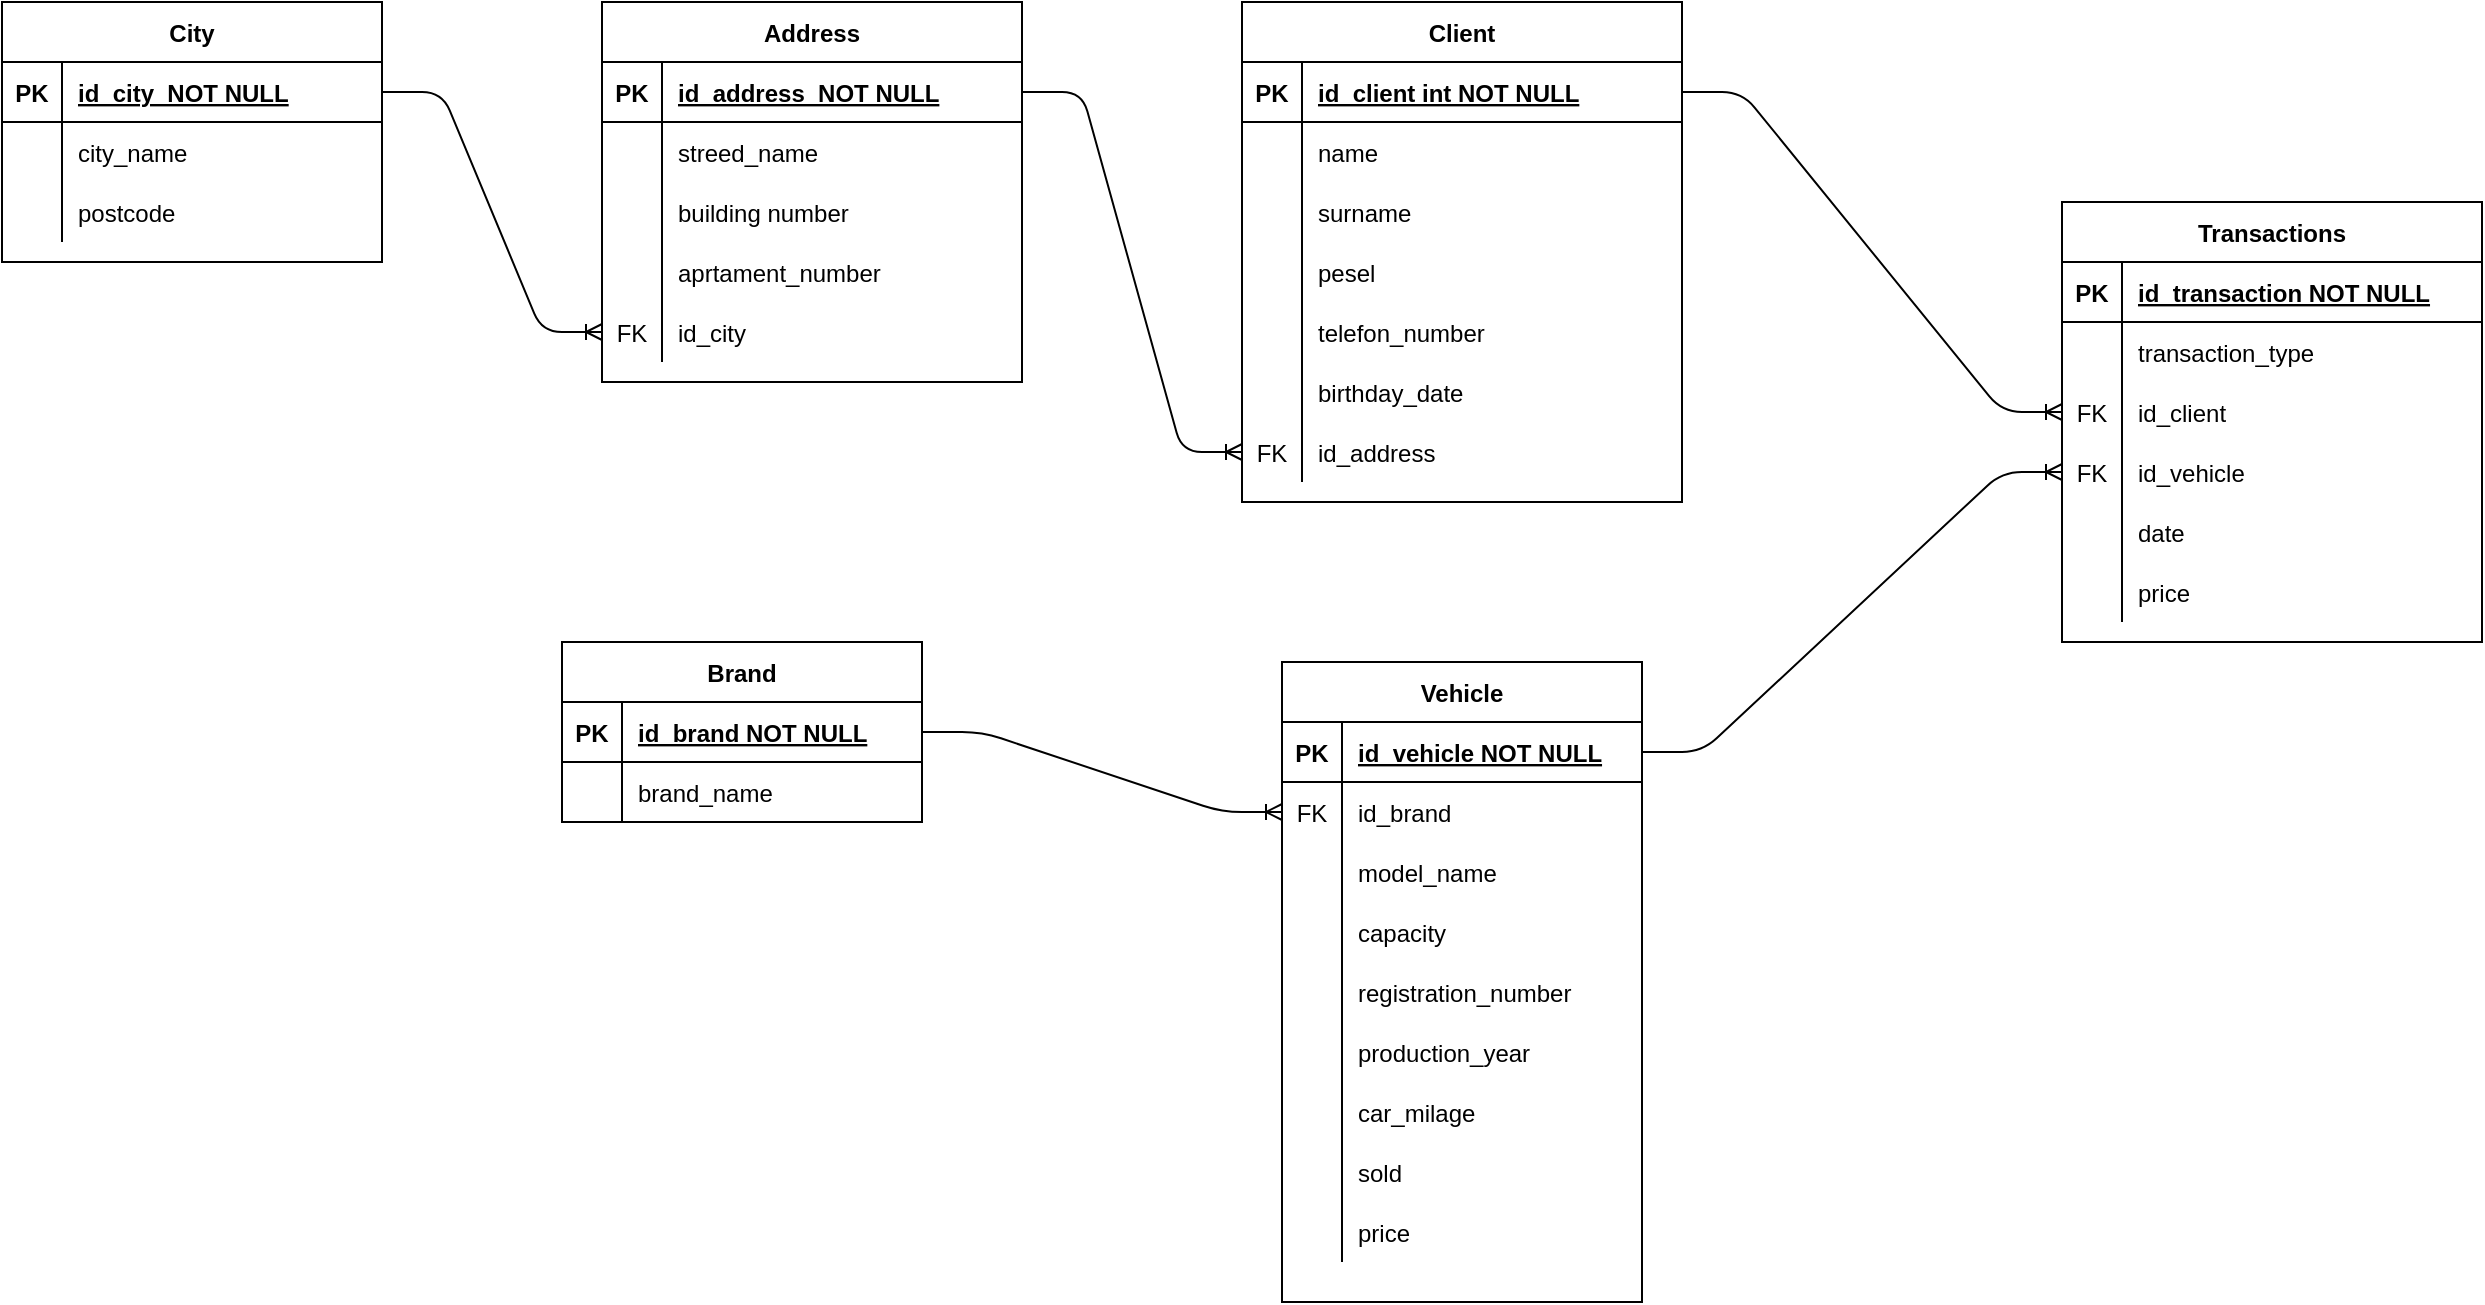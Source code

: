 <mxfile version="14.9.6" type="device"><diagram id="R2lEEEUBdFMjLlhIrx00" name="Page-1"><mxGraphModel dx="1504" dy="714" grid="0" gridSize="10" guides="1" tooltips="1" connect="1" arrows="1" fold="1" page="0" pageScale="1" pageWidth="1100" pageHeight="850" background="none" math="0" shadow="0" extFonts="Permanent Marker^https://fonts.googleapis.com/css?family=Permanent+Marker"><root><mxCell id="0"/><mxCell id="1" parent="0"/><mxCell id="C-vyLk0tnHw3VtMMgP7b-2" value="Address" style="shape=table;startSize=30;container=1;collapsible=1;childLayout=tableLayout;fixedRows=1;rowLines=0;fontStyle=1;align=center;resizeLast=1;" parent="1" vertex="1"><mxGeometry x="360" y="130" width="210" height="190" as="geometry"/></mxCell><mxCell id="C-vyLk0tnHw3VtMMgP7b-3" value="" style="shape=partialRectangle;collapsible=0;dropTarget=0;pointerEvents=0;fillColor=none;points=[[0,0.5],[1,0.5]];portConstraint=eastwest;top=0;left=0;right=0;bottom=1;" parent="C-vyLk0tnHw3VtMMgP7b-2" vertex="1"><mxGeometry y="30" width="210" height="30" as="geometry"/></mxCell><mxCell id="C-vyLk0tnHw3VtMMgP7b-4" value="PK" style="shape=partialRectangle;overflow=hidden;connectable=0;fillColor=none;top=0;left=0;bottom=0;right=0;fontStyle=1;" parent="C-vyLk0tnHw3VtMMgP7b-3" vertex="1"><mxGeometry width="30" height="30" as="geometry"/></mxCell><mxCell id="C-vyLk0tnHw3VtMMgP7b-5" value="id_address  NOT NULL " style="shape=partialRectangle;overflow=hidden;connectable=0;fillColor=none;top=0;left=0;bottom=0;right=0;align=left;spacingLeft=6;fontStyle=5;" parent="C-vyLk0tnHw3VtMMgP7b-3" vertex="1"><mxGeometry x="30" width="180" height="30" as="geometry"/></mxCell><mxCell id="C-vyLk0tnHw3VtMMgP7b-6" value="" style="shape=partialRectangle;collapsible=0;dropTarget=0;pointerEvents=0;fillColor=none;points=[[0,0.5],[1,0.5]];portConstraint=eastwest;top=0;left=0;right=0;bottom=0;" parent="C-vyLk0tnHw3VtMMgP7b-2" vertex="1"><mxGeometry y="60" width="210" height="30" as="geometry"/></mxCell><mxCell id="C-vyLk0tnHw3VtMMgP7b-7" value="" style="shape=partialRectangle;overflow=hidden;connectable=0;fillColor=none;top=0;left=0;bottom=0;right=0;" parent="C-vyLk0tnHw3VtMMgP7b-6" vertex="1"><mxGeometry width="30" height="30" as="geometry"/></mxCell><mxCell id="C-vyLk0tnHw3VtMMgP7b-8" value="streed_name" style="shape=partialRectangle;overflow=hidden;connectable=0;fillColor=none;top=0;left=0;bottom=0;right=0;align=left;spacingLeft=6;" parent="C-vyLk0tnHw3VtMMgP7b-6" vertex="1"><mxGeometry x="30" width="180" height="30" as="geometry"/></mxCell><mxCell id="C-vyLk0tnHw3VtMMgP7b-9" value="" style="shape=partialRectangle;collapsible=0;dropTarget=0;pointerEvents=0;fillColor=none;points=[[0,0.5],[1,0.5]];portConstraint=eastwest;top=0;left=0;right=0;bottom=0;" parent="C-vyLk0tnHw3VtMMgP7b-2" vertex="1"><mxGeometry y="90" width="210" height="30" as="geometry"/></mxCell><mxCell id="C-vyLk0tnHw3VtMMgP7b-10" value="" style="shape=partialRectangle;overflow=hidden;connectable=0;fillColor=none;top=0;left=0;bottom=0;right=0;" parent="C-vyLk0tnHw3VtMMgP7b-9" vertex="1"><mxGeometry width="30" height="30" as="geometry"/></mxCell><mxCell id="C-vyLk0tnHw3VtMMgP7b-11" value="building number" style="shape=partialRectangle;overflow=hidden;connectable=0;fillColor=none;top=0;left=0;bottom=0;right=0;align=left;spacingLeft=6;" parent="C-vyLk0tnHw3VtMMgP7b-9" vertex="1"><mxGeometry x="30" width="180" height="30" as="geometry"/></mxCell><mxCell id="3soWMrEG0Rc-a-i5QkLT-66" value="" style="shape=partialRectangle;collapsible=0;dropTarget=0;pointerEvents=0;fillColor=none;top=0;left=0;bottom=0;right=0;points=[[0,0.5],[1,0.5]];portConstraint=eastwest;" parent="C-vyLk0tnHw3VtMMgP7b-2" vertex="1"><mxGeometry y="120" width="210" height="30" as="geometry"/></mxCell><mxCell id="3soWMrEG0Rc-a-i5QkLT-67" value="" style="shape=partialRectangle;connectable=0;fillColor=none;top=0;left=0;bottom=0;right=0;editable=1;overflow=hidden;" parent="3soWMrEG0Rc-a-i5QkLT-66" vertex="1"><mxGeometry width="30" height="30" as="geometry"/></mxCell><mxCell id="3soWMrEG0Rc-a-i5QkLT-68" value="aprtament_number" style="shape=partialRectangle;connectable=0;fillColor=none;top=0;left=0;bottom=0;right=0;align=left;spacingLeft=6;overflow=hidden;" parent="3soWMrEG0Rc-a-i5QkLT-66" vertex="1"><mxGeometry x="30" width="180" height="30" as="geometry"/></mxCell><mxCell id="3soWMrEG0Rc-a-i5QkLT-74" value="" style="shape=partialRectangle;collapsible=0;dropTarget=0;pointerEvents=0;fillColor=none;top=0;left=0;bottom=0;right=0;points=[[0,0.5],[1,0.5]];portConstraint=eastwest;" parent="C-vyLk0tnHw3VtMMgP7b-2" vertex="1"><mxGeometry y="150" width="210" height="30" as="geometry"/></mxCell><mxCell id="3soWMrEG0Rc-a-i5QkLT-75" value="FK" style="shape=partialRectangle;connectable=0;fillColor=none;top=0;left=0;bottom=0;right=0;fontStyle=0;overflow=hidden;" parent="3soWMrEG0Rc-a-i5QkLT-74" vertex="1"><mxGeometry width="30" height="30" as="geometry"/></mxCell><mxCell id="3soWMrEG0Rc-a-i5QkLT-76" value="id_city" style="shape=partialRectangle;connectable=0;fillColor=none;top=0;left=0;bottom=0;right=0;align=left;spacingLeft=6;fontStyle=0;overflow=hidden;" parent="3soWMrEG0Rc-a-i5QkLT-74" vertex="1"><mxGeometry x="30" width="180" height="30" as="geometry"/></mxCell><mxCell id="C-vyLk0tnHw3VtMMgP7b-13" value="Client" style="shape=table;startSize=30;container=1;collapsible=1;childLayout=tableLayout;fixedRows=1;rowLines=0;fontStyle=1;align=center;resizeLast=1;" parent="1" vertex="1"><mxGeometry x="680" y="130" width="220" height="250" as="geometry"/></mxCell><mxCell id="C-vyLk0tnHw3VtMMgP7b-14" value="" style="shape=partialRectangle;collapsible=0;dropTarget=0;pointerEvents=0;fillColor=none;points=[[0,0.5],[1,0.5]];portConstraint=eastwest;top=0;left=0;right=0;bottom=1;" parent="C-vyLk0tnHw3VtMMgP7b-13" vertex="1"><mxGeometry y="30" width="220" height="30" as="geometry"/></mxCell><mxCell id="C-vyLk0tnHw3VtMMgP7b-15" value="PK" style="shape=partialRectangle;overflow=hidden;connectable=0;fillColor=none;top=0;left=0;bottom=0;right=0;fontStyle=1;" parent="C-vyLk0tnHw3VtMMgP7b-14" vertex="1"><mxGeometry width="30" height="30" as="geometry"/></mxCell><mxCell id="C-vyLk0tnHw3VtMMgP7b-16" value="id_client int NOT NULL " style="shape=partialRectangle;overflow=hidden;connectable=0;fillColor=none;top=0;left=0;bottom=0;right=0;align=left;spacingLeft=6;fontStyle=5;" parent="C-vyLk0tnHw3VtMMgP7b-14" vertex="1"><mxGeometry x="30" width="190" height="30" as="geometry"/></mxCell><mxCell id="C-vyLk0tnHw3VtMMgP7b-17" value="" style="shape=partialRectangle;collapsible=0;dropTarget=0;pointerEvents=0;fillColor=none;points=[[0,0.5],[1,0.5]];portConstraint=eastwest;top=0;left=0;right=0;bottom=0;" parent="C-vyLk0tnHw3VtMMgP7b-13" vertex="1"><mxGeometry y="60" width="220" height="30" as="geometry"/></mxCell><mxCell id="C-vyLk0tnHw3VtMMgP7b-18" value="" style="shape=partialRectangle;overflow=hidden;connectable=0;fillColor=none;top=0;left=0;bottom=0;right=0;" parent="C-vyLk0tnHw3VtMMgP7b-17" vertex="1"><mxGeometry width="30" height="30" as="geometry"/></mxCell><mxCell id="C-vyLk0tnHw3VtMMgP7b-19" value="name" style="shape=partialRectangle;overflow=hidden;connectable=0;fillColor=none;top=0;left=0;bottom=0;right=0;align=left;spacingLeft=6;" parent="C-vyLk0tnHw3VtMMgP7b-17" vertex="1"><mxGeometry x="30" width="190" height="30" as="geometry"/></mxCell><mxCell id="C-vyLk0tnHw3VtMMgP7b-20" value="" style="shape=partialRectangle;collapsible=0;dropTarget=0;pointerEvents=0;fillColor=none;points=[[0,0.5],[1,0.5]];portConstraint=eastwest;top=0;left=0;right=0;bottom=0;" parent="C-vyLk0tnHw3VtMMgP7b-13" vertex="1"><mxGeometry y="90" width="220" height="30" as="geometry"/></mxCell><mxCell id="C-vyLk0tnHw3VtMMgP7b-21" value="" style="shape=partialRectangle;overflow=hidden;connectable=0;fillColor=none;top=0;left=0;bottom=0;right=0;" parent="C-vyLk0tnHw3VtMMgP7b-20" vertex="1"><mxGeometry width="30" height="30" as="geometry"/></mxCell><mxCell id="C-vyLk0tnHw3VtMMgP7b-22" value="surname" style="shape=partialRectangle;overflow=hidden;connectable=0;fillColor=none;top=0;left=0;bottom=0;right=0;align=left;spacingLeft=6;" parent="C-vyLk0tnHw3VtMMgP7b-20" vertex="1"><mxGeometry x="30" width="190" height="30" as="geometry"/></mxCell><mxCell id="3soWMrEG0Rc-a-i5QkLT-62" value="" style="shape=partialRectangle;collapsible=0;dropTarget=0;pointerEvents=0;fillColor=none;top=0;left=0;bottom=0;right=0;points=[[0,0.5],[1,0.5]];portConstraint=eastwest;" parent="C-vyLk0tnHw3VtMMgP7b-13" vertex="1"><mxGeometry y="120" width="220" height="30" as="geometry"/></mxCell><mxCell id="3soWMrEG0Rc-a-i5QkLT-63" value="" style="shape=partialRectangle;connectable=0;fillColor=none;top=0;left=0;bottom=0;right=0;editable=1;overflow=hidden;" parent="3soWMrEG0Rc-a-i5QkLT-62" vertex="1"><mxGeometry width="30" height="30" as="geometry"/></mxCell><mxCell id="3soWMrEG0Rc-a-i5QkLT-64" value="pesel" style="shape=partialRectangle;connectable=0;fillColor=none;top=0;left=0;bottom=0;right=0;align=left;spacingLeft=6;overflow=hidden;" parent="3soWMrEG0Rc-a-i5QkLT-62" vertex="1"><mxGeometry x="30" width="190" height="30" as="geometry"/></mxCell><mxCell id="3soWMrEG0Rc-a-i5QkLT-58" value="" style="shape=partialRectangle;collapsible=0;dropTarget=0;pointerEvents=0;fillColor=none;top=0;left=0;bottom=0;right=0;points=[[0,0.5],[1,0.5]];portConstraint=eastwest;" parent="C-vyLk0tnHw3VtMMgP7b-13" vertex="1"><mxGeometry y="150" width="220" height="30" as="geometry"/></mxCell><mxCell id="3soWMrEG0Rc-a-i5QkLT-59" value="" style="shape=partialRectangle;connectable=0;fillColor=none;top=0;left=0;bottom=0;right=0;editable=1;overflow=hidden;" parent="3soWMrEG0Rc-a-i5QkLT-58" vertex="1"><mxGeometry width="30" height="30" as="geometry"/></mxCell><mxCell id="3soWMrEG0Rc-a-i5QkLT-60" value="telefon_number" style="shape=partialRectangle;connectable=0;fillColor=none;top=0;left=0;bottom=0;right=0;align=left;spacingLeft=6;overflow=hidden;" parent="3soWMrEG0Rc-a-i5QkLT-58" vertex="1"><mxGeometry x="30" width="190" height="30" as="geometry"/></mxCell><mxCell id="3soWMrEG0Rc-a-i5QkLT-80" value="" style="shape=partialRectangle;collapsible=0;dropTarget=0;pointerEvents=0;fillColor=none;top=0;left=0;bottom=0;right=0;points=[[0,0.5],[1,0.5]];portConstraint=eastwest;" parent="C-vyLk0tnHw3VtMMgP7b-13" vertex="1"><mxGeometry y="180" width="220" height="30" as="geometry"/></mxCell><mxCell id="3soWMrEG0Rc-a-i5QkLT-81" value="" style="shape=partialRectangle;connectable=0;fillColor=none;top=0;left=0;bottom=0;right=0;editable=1;overflow=hidden;" parent="3soWMrEG0Rc-a-i5QkLT-80" vertex="1"><mxGeometry width="30" height="30" as="geometry"/></mxCell><mxCell id="3soWMrEG0Rc-a-i5QkLT-82" value="birthday_date" style="shape=partialRectangle;connectable=0;fillColor=none;top=0;left=0;bottom=0;right=0;align=left;spacingLeft=6;overflow=hidden;" parent="3soWMrEG0Rc-a-i5QkLT-80" vertex="1"><mxGeometry x="30" width="190" height="30" as="geometry"/></mxCell><mxCell id="3soWMrEG0Rc-a-i5QkLT-84" value="" style="shape=partialRectangle;collapsible=0;dropTarget=0;pointerEvents=0;fillColor=none;top=0;left=0;bottom=0;right=0;points=[[0,0.5],[1,0.5]];portConstraint=eastwest;" parent="C-vyLk0tnHw3VtMMgP7b-13" vertex="1"><mxGeometry y="210" width="220" height="30" as="geometry"/></mxCell><mxCell id="3soWMrEG0Rc-a-i5QkLT-85" value="FK" style="shape=partialRectangle;connectable=0;fillColor=none;top=0;left=0;bottom=0;right=0;fontStyle=0;overflow=hidden;" parent="3soWMrEG0Rc-a-i5QkLT-84" vertex="1"><mxGeometry width="30" height="30" as="geometry"/></mxCell><mxCell id="3soWMrEG0Rc-a-i5QkLT-86" value="id_address" style="shape=partialRectangle;connectable=0;fillColor=none;top=0;left=0;bottom=0;right=0;align=left;spacingLeft=6;fontStyle=0;overflow=hidden;" parent="3soWMrEG0Rc-a-i5QkLT-84" vertex="1"><mxGeometry x="30" width="190" height="30" as="geometry"/></mxCell><mxCell id="C-vyLk0tnHw3VtMMgP7b-23" value="City" style="shape=table;startSize=30;container=1;collapsible=1;childLayout=tableLayout;fixedRows=1;rowLines=0;fontStyle=1;align=center;resizeLast=1;" parent="1" vertex="1"><mxGeometry x="60" y="130" width="190" height="130" as="geometry"/></mxCell><mxCell id="C-vyLk0tnHw3VtMMgP7b-24" value="" style="shape=partialRectangle;collapsible=0;dropTarget=0;pointerEvents=0;fillColor=none;points=[[0,0.5],[1,0.5]];portConstraint=eastwest;top=0;left=0;right=0;bottom=1;" parent="C-vyLk0tnHw3VtMMgP7b-23" vertex="1"><mxGeometry y="30" width="190" height="30" as="geometry"/></mxCell><mxCell id="C-vyLk0tnHw3VtMMgP7b-25" value="PK" style="shape=partialRectangle;overflow=hidden;connectable=0;fillColor=none;top=0;left=0;bottom=0;right=0;fontStyle=1;" parent="C-vyLk0tnHw3VtMMgP7b-24" vertex="1"><mxGeometry width="30" height="30" as="geometry"/></mxCell><mxCell id="C-vyLk0tnHw3VtMMgP7b-26" value="id_city  NOT NULL " style="shape=partialRectangle;overflow=hidden;connectable=0;fillColor=none;top=0;left=0;bottom=0;right=0;align=left;spacingLeft=6;fontStyle=5;" parent="C-vyLk0tnHw3VtMMgP7b-24" vertex="1"><mxGeometry x="30" width="160" height="30" as="geometry"/></mxCell><mxCell id="C-vyLk0tnHw3VtMMgP7b-27" value="" style="shape=partialRectangle;collapsible=0;dropTarget=0;pointerEvents=0;fillColor=none;points=[[0,0.5],[1,0.5]];portConstraint=eastwest;top=0;left=0;right=0;bottom=0;" parent="C-vyLk0tnHw3VtMMgP7b-23" vertex="1"><mxGeometry y="60" width="190" height="30" as="geometry"/></mxCell><mxCell id="C-vyLk0tnHw3VtMMgP7b-28" value="" style="shape=partialRectangle;overflow=hidden;connectable=0;fillColor=none;top=0;left=0;bottom=0;right=0;" parent="C-vyLk0tnHw3VtMMgP7b-27" vertex="1"><mxGeometry width="30" height="30" as="geometry"/></mxCell><mxCell id="C-vyLk0tnHw3VtMMgP7b-29" value="city_name " style="shape=partialRectangle;overflow=hidden;connectable=0;fillColor=none;top=0;left=0;bottom=0;right=0;align=left;spacingLeft=6;" parent="C-vyLk0tnHw3VtMMgP7b-27" vertex="1"><mxGeometry x="30" width="160" height="30" as="geometry"/></mxCell><mxCell id="3soWMrEG0Rc-a-i5QkLT-54" value="" style="shape=partialRectangle;collapsible=0;dropTarget=0;pointerEvents=0;fillColor=none;top=0;left=0;bottom=0;right=0;points=[[0,0.5],[1,0.5]];portConstraint=eastwest;" parent="C-vyLk0tnHw3VtMMgP7b-23" vertex="1"><mxGeometry y="90" width="190" height="30" as="geometry"/></mxCell><mxCell id="3soWMrEG0Rc-a-i5QkLT-55" value="" style="shape=partialRectangle;connectable=0;fillColor=none;top=0;left=0;bottom=0;right=0;editable=1;overflow=hidden;" parent="3soWMrEG0Rc-a-i5QkLT-54" vertex="1"><mxGeometry width="30" height="30" as="geometry"/></mxCell><mxCell id="3soWMrEG0Rc-a-i5QkLT-56" value="postcode" style="shape=partialRectangle;connectable=0;fillColor=none;top=0;left=0;bottom=0;right=0;align=left;spacingLeft=6;overflow=hidden;" parent="3soWMrEG0Rc-a-i5QkLT-54" vertex="1"><mxGeometry x="30" width="160" height="30" as="geometry"/></mxCell><mxCell id="3soWMrEG0Rc-a-i5QkLT-77" value="" style="edgeStyle=entityRelationEdgeStyle;fontSize=12;html=1;endArrow=ERoneToMany;exitX=1;exitY=0.5;exitDx=0;exitDy=0;entryX=0;entryY=0.5;entryDx=0;entryDy=0;" parent="1" source="C-vyLk0tnHw3VtMMgP7b-24" target="3soWMrEG0Rc-a-i5QkLT-74" edge="1"><mxGeometry width="100" height="100" relative="1" as="geometry"><mxPoint x="320" y="395" as="sourcePoint"/><mxPoint x="420" y="295" as="targetPoint"/></mxGeometry></mxCell><mxCell id="3soWMrEG0Rc-a-i5QkLT-87" value="" style="edgeStyle=entityRelationEdgeStyle;fontSize=12;html=1;endArrow=ERoneToMany;entryX=0;entryY=0.5;entryDx=0;entryDy=0;exitX=1;exitY=0.5;exitDx=0;exitDy=0;" parent="1" source="C-vyLk0tnHw3VtMMgP7b-3" target="3soWMrEG0Rc-a-i5QkLT-84" edge="1"><mxGeometry width="100" height="100" relative="1" as="geometry"><mxPoint x="500" y="490" as="sourcePoint"/><mxPoint x="600" y="390" as="targetPoint"/></mxGeometry></mxCell><mxCell id="3soWMrEG0Rc-a-i5QkLT-90" value="Vehicle" style="shape=table;startSize=30;container=1;collapsible=1;childLayout=tableLayout;fixedRows=1;rowLines=0;fontStyle=1;align=center;resizeLast=1;" parent="1" vertex="1"><mxGeometry x="700" y="460" width="180" height="320" as="geometry"/></mxCell><mxCell id="3soWMrEG0Rc-a-i5QkLT-91" value="" style="shape=partialRectangle;collapsible=0;dropTarget=0;pointerEvents=0;fillColor=none;top=0;left=0;bottom=1;right=0;points=[[0,0.5],[1,0.5]];portConstraint=eastwest;" parent="3soWMrEG0Rc-a-i5QkLT-90" vertex="1"><mxGeometry y="30" width="180" height="30" as="geometry"/></mxCell><mxCell id="3soWMrEG0Rc-a-i5QkLT-92" value="PK" style="shape=partialRectangle;connectable=0;fillColor=none;top=0;left=0;bottom=0;right=0;fontStyle=1;overflow=hidden;" parent="3soWMrEG0Rc-a-i5QkLT-91" vertex="1"><mxGeometry width="30" height="30" as="geometry"/></mxCell><mxCell id="3soWMrEG0Rc-a-i5QkLT-93" value="id_vehicle NOT NULL" style="shape=partialRectangle;connectable=0;fillColor=none;top=0;left=0;bottom=0;right=0;align=left;spacingLeft=6;fontStyle=5;overflow=hidden;" parent="3soWMrEG0Rc-a-i5QkLT-91" vertex="1"><mxGeometry x="30" width="150" height="30" as="geometry"/></mxCell><mxCell id="3soWMrEG0Rc-a-i5QkLT-144" value="" style="shape=partialRectangle;collapsible=0;dropTarget=0;pointerEvents=0;fillColor=none;top=0;left=0;bottom=0;right=0;points=[[0,0.5],[1,0.5]];portConstraint=eastwest;" parent="3soWMrEG0Rc-a-i5QkLT-90" vertex="1"><mxGeometry y="60" width="180" height="30" as="geometry"/></mxCell><mxCell id="3soWMrEG0Rc-a-i5QkLT-145" value="FK" style="shape=partialRectangle;connectable=0;fillColor=none;top=0;left=0;bottom=0;right=0;fontStyle=0;overflow=hidden;" parent="3soWMrEG0Rc-a-i5QkLT-144" vertex="1"><mxGeometry width="30" height="30" as="geometry"/></mxCell><mxCell id="3soWMrEG0Rc-a-i5QkLT-146" value="id_brand" style="shape=partialRectangle;connectable=0;fillColor=none;top=0;left=0;bottom=0;right=0;align=left;spacingLeft=6;fontStyle=0;overflow=hidden;" parent="3soWMrEG0Rc-a-i5QkLT-144" vertex="1"><mxGeometry x="30" width="150" height="30" as="geometry"/></mxCell><mxCell id="3soWMrEG0Rc-a-i5QkLT-94" value="" style="shape=partialRectangle;collapsible=0;dropTarget=0;pointerEvents=0;fillColor=none;top=0;left=0;bottom=0;right=0;points=[[0,0.5],[1,0.5]];portConstraint=eastwest;" parent="3soWMrEG0Rc-a-i5QkLT-90" vertex="1"><mxGeometry y="90" width="180" height="30" as="geometry"/></mxCell><mxCell id="3soWMrEG0Rc-a-i5QkLT-95" value="" style="shape=partialRectangle;connectable=0;fillColor=none;top=0;left=0;bottom=0;right=0;editable=1;overflow=hidden;" parent="3soWMrEG0Rc-a-i5QkLT-94" vertex="1"><mxGeometry width="30" height="30" as="geometry"/></mxCell><mxCell id="3soWMrEG0Rc-a-i5QkLT-96" value="model_name" style="shape=partialRectangle;connectable=0;fillColor=none;top=0;left=0;bottom=0;right=0;align=left;spacingLeft=6;overflow=hidden;" parent="3soWMrEG0Rc-a-i5QkLT-94" vertex="1"><mxGeometry x="30" width="150" height="30" as="geometry"/></mxCell><mxCell id="3soWMrEG0Rc-a-i5QkLT-97" value="" style="shape=partialRectangle;collapsible=0;dropTarget=0;pointerEvents=0;fillColor=none;top=0;left=0;bottom=0;right=0;points=[[0,0.5],[1,0.5]];portConstraint=eastwest;" parent="3soWMrEG0Rc-a-i5QkLT-90" vertex="1"><mxGeometry y="120" width="180" height="30" as="geometry"/></mxCell><mxCell id="3soWMrEG0Rc-a-i5QkLT-98" value="" style="shape=partialRectangle;connectable=0;fillColor=none;top=0;left=0;bottom=0;right=0;editable=1;overflow=hidden;" parent="3soWMrEG0Rc-a-i5QkLT-97" vertex="1"><mxGeometry width="30" height="30" as="geometry"/></mxCell><mxCell id="3soWMrEG0Rc-a-i5QkLT-99" value="capacity" style="shape=partialRectangle;connectable=0;fillColor=none;top=0;left=0;bottom=0;right=0;align=left;spacingLeft=6;overflow=hidden;" parent="3soWMrEG0Rc-a-i5QkLT-97" vertex="1"><mxGeometry x="30" width="150" height="30" as="geometry"/></mxCell><mxCell id="3soWMrEG0Rc-a-i5QkLT-100" value="" style="shape=partialRectangle;collapsible=0;dropTarget=0;pointerEvents=0;fillColor=none;top=0;left=0;bottom=0;right=0;points=[[0,0.5],[1,0.5]];portConstraint=eastwest;" parent="3soWMrEG0Rc-a-i5QkLT-90" vertex="1"><mxGeometry y="150" width="180" height="30" as="geometry"/></mxCell><mxCell id="3soWMrEG0Rc-a-i5QkLT-101" value="" style="shape=partialRectangle;connectable=0;fillColor=none;top=0;left=0;bottom=0;right=0;editable=1;overflow=hidden;" parent="3soWMrEG0Rc-a-i5QkLT-100" vertex="1"><mxGeometry width="30" height="30" as="geometry"/></mxCell><mxCell id="3soWMrEG0Rc-a-i5QkLT-102" value="registration_number" style="shape=partialRectangle;connectable=0;fillColor=none;top=0;left=0;bottom=0;right=0;align=left;spacingLeft=6;overflow=hidden;" parent="3soWMrEG0Rc-a-i5QkLT-100" vertex="1"><mxGeometry x="30" width="150" height="30" as="geometry"/></mxCell><mxCell id="3soWMrEG0Rc-a-i5QkLT-148" value="" style="shape=partialRectangle;collapsible=0;dropTarget=0;pointerEvents=0;fillColor=none;top=0;left=0;bottom=0;right=0;points=[[0,0.5],[1,0.5]];portConstraint=eastwest;" parent="3soWMrEG0Rc-a-i5QkLT-90" vertex="1"><mxGeometry y="180" width="180" height="30" as="geometry"/></mxCell><mxCell id="3soWMrEG0Rc-a-i5QkLT-149" value="" style="shape=partialRectangle;connectable=0;fillColor=none;top=0;left=0;bottom=0;right=0;editable=1;overflow=hidden;" parent="3soWMrEG0Rc-a-i5QkLT-148" vertex="1"><mxGeometry width="30" height="30" as="geometry"/></mxCell><mxCell id="3soWMrEG0Rc-a-i5QkLT-150" value="production_year" style="shape=partialRectangle;connectable=0;fillColor=none;top=0;left=0;bottom=0;right=0;align=left;spacingLeft=6;overflow=hidden;" parent="3soWMrEG0Rc-a-i5QkLT-148" vertex="1"><mxGeometry x="30" width="150" height="30" as="geometry"/></mxCell><mxCell id="3soWMrEG0Rc-a-i5QkLT-156" value="" style="shape=partialRectangle;collapsible=0;dropTarget=0;pointerEvents=0;fillColor=none;top=0;left=0;bottom=0;right=0;points=[[0,0.5],[1,0.5]];portConstraint=eastwest;" parent="3soWMrEG0Rc-a-i5QkLT-90" vertex="1"><mxGeometry y="210" width="180" height="30" as="geometry"/></mxCell><mxCell id="3soWMrEG0Rc-a-i5QkLT-157" value="" style="shape=partialRectangle;connectable=0;fillColor=none;top=0;left=0;bottom=0;right=0;editable=1;overflow=hidden;" parent="3soWMrEG0Rc-a-i5QkLT-156" vertex="1"><mxGeometry width="30" height="30" as="geometry"/></mxCell><mxCell id="3soWMrEG0Rc-a-i5QkLT-158" value="car_milage" style="shape=partialRectangle;connectable=0;fillColor=none;top=0;left=0;bottom=0;right=0;align=left;spacingLeft=6;overflow=hidden;" parent="3soWMrEG0Rc-a-i5QkLT-156" vertex="1"><mxGeometry x="30" width="150" height="30" as="geometry"/></mxCell><mxCell id="3soWMrEG0Rc-a-i5QkLT-160" value="" style="shape=partialRectangle;collapsible=0;dropTarget=0;pointerEvents=0;fillColor=none;top=0;left=0;bottom=0;right=0;points=[[0,0.5],[1,0.5]];portConstraint=eastwest;" parent="3soWMrEG0Rc-a-i5QkLT-90" vertex="1"><mxGeometry y="240" width="180" height="30" as="geometry"/></mxCell><mxCell id="3soWMrEG0Rc-a-i5QkLT-161" value="" style="shape=partialRectangle;connectable=0;fillColor=none;top=0;left=0;bottom=0;right=0;editable=1;overflow=hidden;" parent="3soWMrEG0Rc-a-i5QkLT-160" vertex="1"><mxGeometry width="30" height="30" as="geometry"/></mxCell><mxCell id="3soWMrEG0Rc-a-i5QkLT-162" value="sold" style="shape=partialRectangle;connectable=0;fillColor=none;top=0;left=0;bottom=0;right=0;align=left;spacingLeft=6;overflow=hidden;" parent="3soWMrEG0Rc-a-i5QkLT-160" vertex="1"><mxGeometry x="30" width="150" height="30" as="geometry"/></mxCell><mxCell id="3soWMrEG0Rc-a-i5QkLT-152" value="" style="shape=partialRectangle;collapsible=0;dropTarget=0;pointerEvents=0;fillColor=none;top=0;left=0;bottom=0;right=0;points=[[0,0.5],[1,0.5]];portConstraint=eastwest;" parent="3soWMrEG0Rc-a-i5QkLT-90" vertex="1"><mxGeometry y="270" width="180" height="30" as="geometry"/></mxCell><mxCell id="3soWMrEG0Rc-a-i5QkLT-153" value="" style="shape=partialRectangle;connectable=0;fillColor=none;top=0;left=0;bottom=0;right=0;editable=1;overflow=hidden;" parent="3soWMrEG0Rc-a-i5QkLT-152" vertex="1"><mxGeometry width="30" height="30" as="geometry"/></mxCell><mxCell id="3soWMrEG0Rc-a-i5QkLT-154" value="price" style="shape=partialRectangle;connectable=0;fillColor=none;top=0;left=0;bottom=0;right=0;align=left;spacingLeft=6;overflow=hidden;" parent="3soWMrEG0Rc-a-i5QkLT-152" vertex="1"><mxGeometry x="30" width="150" height="30" as="geometry"/></mxCell><mxCell id="3soWMrEG0Rc-a-i5QkLT-103" value="Transactions" style="shape=table;startSize=30;container=1;collapsible=1;childLayout=tableLayout;fixedRows=1;rowLines=0;fontStyle=1;align=center;resizeLast=1;" parent="1" vertex="1"><mxGeometry x="1090" y="230" width="210" height="220" as="geometry"/></mxCell><mxCell id="3soWMrEG0Rc-a-i5QkLT-104" value="" style="shape=partialRectangle;collapsible=0;dropTarget=0;pointerEvents=0;fillColor=none;top=0;left=0;bottom=1;right=0;points=[[0,0.5],[1,0.5]];portConstraint=eastwest;" parent="3soWMrEG0Rc-a-i5QkLT-103" vertex="1"><mxGeometry y="30" width="210" height="30" as="geometry"/></mxCell><mxCell id="3soWMrEG0Rc-a-i5QkLT-105" value="PK" style="shape=partialRectangle;connectable=0;fillColor=none;top=0;left=0;bottom=0;right=0;fontStyle=1;overflow=hidden;" parent="3soWMrEG0Rc-a-i5QkLT-104" vertex="1"><mxGeometry width="30" height="30" as="geometry"/></mxCell><mxCell id="3soWMrEG0Rc-a-i5QkLT-106" value="id_transaction NOT NULL" style="shape=partialRectangle;connectable=0;fillColor=none;top=0;left=0;bottom=0;right=0;align=left;spacingLeft=6;fontStyle=5;overflow=hidden;" parent="3soWMrEG0Rc-a-i5QkLT-104" vertex="1"><mxGeometry x="30" width="180" height="30" as="geometry"/></mxCell><mxCell id="3soWMrEG0Rc-a-i5QkLT-107" value="" style="shape=partialRectangle;collapsible=0;dropTarget=0;pointerEvents=0;fillColor=none;top=0;left=0;bottom=0;right=0;points=[[0,0.5],[1,0.5]];portConstraint=eastwest;" parent="3soWMrEG0Rc-a-i5QkLT-103" vertex="1"><mxGeometry y="60" width="210" height="30" as="geometry"/></mxCell><mxCell id="3soWMrEG0Rc-a-i5QkLT-108" value="" style="shape=partialRectangle;connectable=0;fillColor=none;top=0;left=0;bottom=0;right=0;editable=1;overflow=hidden;" parent="3soWMrEG0Rc-a-i5QkLT-107" vertex="1"><mxGeometry width="30" height="30" as="geometry"/></mxCell><mxCell id="3soWMrEG0Rc-a-i5QkLT-109" value="transaction_type" style="shape=partialRectangle;connectable=0;fillColor=none;top=0;left=0;bottom=0;right=0;align=left;spacingLeft=6;overflow=hidden;" parent="3soWMrEG0Rc-a-i5QkLT-107" vertex="1"><mxGeometry x="30" width="180" height="30" as="geometry"/></mxCell><mxCell id="3soWMrEG0Rc-a-i5QkLT-125" value="" style="shape=partialRectangle;collapsible=0;dropTarget=0;pointerEvents=0;fillColor=none;top=0;left=0;bottom=0;right=0;points=[[0,0.5],[1,0.5]];portConstraint=eastwest;" parent="3soWMrEG0Rc-a-i5QkLT-103" vertex="1"><mxGeometry y="90" width="210" height="30" as="geometry"/></mxCell><mxCell id="3soWMrEG0Rc-a-i5QkLT-126" value="FK" style="shape=partialRectangle;connectable=0;fillColor=none;top=0;left=0;bottom=0;right=0;fontStyle=0;overflow=hidden;" parent="3soWMrEG0Rc-a-i5QkLT-125" vertex="1"><mxGeometry width="30" height="30" as="geometry"/></mxCell><mxCell id="3soWMrEG0Rc-a-i5QkLT-127" value="id_client" style="shape=partialRectangle;connectable=0;fillColor=none;top=0;left=0;bottom=0;right=0;align=left;spacingLeft=6;fontStyle=0;overflow=hidden;" parent="3soWMrEG0Rc-a-i5QkLT-125" vertex="1"><mxGeometry x="30" width="180" height="30" as="geometry"/></mxCell><mxCell id="3soWMrEG0Rc-a-i5QkLT-121" value="" style="shape=partialRectangle;collapsible=0;dropTarget=0;pointerEvents=0;fillColor=none;top=0;left=0;bottom=0;right=0;points=[[0,0.5],[1,0.5]];portConstraint=eastwest;" parent="3soWMrEG0Rc-a-i5QkLT-103" vertex="1"><mxGeometry y="120" width="210" height="30" as="geometry"/></mxCell><mxCell id="3soWMrEG0Rc-a-i5QkLT-122" value="FK" style="shape=partialRectangle;connectable=0;fillColor=none;top=0;left=0;bottom=0;right=0;fontStyle=0;overflow=hidden;" parent="3soWMrEG0Rc-a-i5QkLT-121" vertex="1"><mxGeometry width="30" height="30" as="geometry"/></mxCell><mxCell id="3soWMrEG0Rc-a-i5QkLT-123" value="id_vehicle" style="shape=partialRectangle;connectable=0;fillColor=none;top=0;left=0;bottom=0;right=0;align=left;spacingLeft=6;fontStyle=0;overflow=hidden;" parent="3soWMrEG0Rc-a-i5QkLT-121" vertex="1"><mxGeometry x="30" width="180" height="30" as="geometry"/></mxCell><mxCell id="3soWMrEG0Rc-a-i5QkLT-110" value="" style="shape=partialRectangle;collapsible=0;dropTarget=0;pointerEvents=0;fillColor=none;top=0;left=0;bottom=0;right=0;points=[[0,0.5],[1,0.5]];portConstraint=eastwest;" parent="3soWMrEG0Rc-a-i5QkLT-103" vertex="1"><mxGeometry y="150" width="210" height="30" as="geometry"/></mxCell><mxCell id="3soWMrEG0Rc-a-i5QkLT-111" value="" style="shape=partialRectangle;connectable=0;fillColor=none;top=0;left=0;bottom=0;right=0;editable=1;overflow=hidden;" parent="3soWMrEG0Rc-a-i5QkLT-110" vertex="1"><mxGeometry width="30" height="30" as="geometry"/></mxCell><mxCell id="3soWMrEG0Rc-a-i5QkLT-112" value="date" style="shape=partialRectangle;connectable=0;fillColor=none;top=0;left=0;bottom=0;right=0;align=left;spacingLeft=6;overflow=hidden;" parent="3soWMrEG0Rc-a-i5QkLT-110" vertex="1"><mxGeometry x="30" width="180" height="30" as="geometry"/></mxCell><mxCell id="3soWMrEG0Rc-a-i5QkLT-113" value="" style="shape=partialRectangle;collapsible=0;dropTarget=0;pointerEvents=0;fillColor=none;top=0;left=0;bottom=0;right=0;points=[[0,0.5],[1,0.5]];portConstraint=eastwest;" parent="3soWMrEG0Rc-a-i5QkLT-103" vertex="1"><mxGeometry y="180" width="210" height="30" as="geometry"/></mxCell><mxCell id="3soWMrEG0Rc-a-i5QkLT-114" value="" style="shape=partialRectangle;connectable=0;fillColor=none;top=0;left=0;bottom=0;right=0;editable=1;overflow=hidden;" parent="3soWMrEG0Rc-a-i5QkLT-113" vertex="1"><mxGeometry width="30" height="30" as="geometry"/></mxCell><mxCell id="3soWMrEG0Rc-a-i5QkLT-115" value="price" style="shape=partialRectangle;connectable=0;fillColor=none;top=0;left=0;bottom=0;right=0;align=left;spacingLeft=6;overflow=hidden;" parent="3soWMrEG0Rc-a-i5QkLT-113" vertex="1"><mxGeometry x="30" width="180" height="30" as="geometry"/></mxCell><mxCell id="3soWMrEG0Rc-a-i5QkLT-128" value="" style="edgeStyle=entityRelationEdgeStyle;fontSize=12;html=1;endArrow=ERoneToMany;exitX=1;exitY=0.5;exitDx=0;exitDy=0;entryX=0;entryY=0.5;entryDx=0;entryDy=0;" parent="1" source="3soWMrEG0Rc-a-i5QkLT-91" target="3soWMrEG0Rc-a-i5QkLT-121" edge="1"><mxGeometry width="100" height="100" relative="1" as="geometry"><mxPoint x="920" y="500" as="sourcePoint"/><mxPoint x="1020" y="400" as="targetPoint"/></mxGeometry></mxCell><mxCell id="3soWMrEG0Rc-a-i5QkLT-129" value="" style="edgeStyle=entityRelationEdgeStyle;fontSize=12;html=1;endArrow=ERoneToMany;entryX=0;entryY=0.5;entryDx=0;entryDy=0;exitX=1;exitY=0.5;exitDx=0;exitDy=0;" parent="1" source="C-vyLk0tnHw3VtMMgP7b-14" target="3soWMrEG0Rc-a-i5QkLT-125" edge="1"><mxGeometry width="100" height="100" relative="1" as="geometry"><mxPoint x="950" y="340" as="sourcePoint"/><mxPoint x="1050" y="240" as="targetPoint"/></mxGeometry></mxCell><mxCell id="3soWMrEG0Rc-a-i5QkLT-130" value="Brand" style="shape=table;startSize=30;container=1;collapsible=1;childLayout=tableLayout;fixedRows=1;rowLines=0;fontStyle=1;align=center;resizeLast=1;" parent="1" vertex="1"><mxGeometry x="340" y="450" width="180" height="90" as="geometry"/></mxCell><mxCell id="3soWMrEG0Rc-a-i5QkLT-131" value="" style="shape=partialRectangle;collapsible=0;dropTarget=0;pointerEvents=0;fillColor=none;top=0;left=0;bottom=1;right=0;points=[[0,0.5],[1,0.5]];portConstraint=eastwest;" parent="3soWMrEG0Rc-a-i5QkLT-130" vertex="1"><mxGeometry y="30" width="180" height="30" as="geometry"/></mxCell><mxCell id="3soWMrEG0Rc-a-i5QkLT-132" value="PK" style="shape=partialRectangle;connectable=0;fillColor=none;top=0;left=0;bottom=0;right=0;fontStyle=1;overflow=hidden;" parent="3soWMrEG0Rc-a-i5QkLT-131" vertex="1"><mxGeometry width="30" height="30" as="geometry"/></mxCell><mxCell id="3soWMrEG0Rc-a-i5QkLT-133" value="id_brand NOT NULL" style="shape=partialRectangle;connectable=0;fillColor=none;top=0;left=0;bottom=0;right=0;align=left;spacingLeft=6;fontStyle=5;overflow=hidden;" parent="3soWMrEG0Rc-a-i5QkLT-131" vertex="1"><mxGeometry x="30" width="150" height="30" as="geometry"/></mxCell><mxCell id="3soWMrEG0Rc-a-i5QkLT-134" value="" style="shape=partialRectangle;collapsible=0;dropTarget=0;pointerEvents=0;fillColor=none;top=0;left=0;bottom=0;right=0;points=[[0,0.5],[1,0.5]];portConstraint=eastwest;" parent="3soWMrEG0Rc-a-i5QkLT-130" vertex="1"><mxGeometry y="60" width="180" height="30" as="geometry"/></mxCell><mxCell id="3soWMrEG0Rc-a-i5QkLT-135" value="" style="shape=partialRectangle;connectable=0;fillColor=none;top=0;left=0;bottom=0;right=0;editable=1;overflow=hidden;" parent="3soWMrEG0Rc-a-i5QkLT-134" vertex="1"><mxGeometry width="30" height="30" as="geometry"/></mxCell><mxCell id="3soWMrEG0Rc-a-i5QkLT-136" value="brand_name" style="shape=partialRectangle;connectable=0;fillColor=none;top=0;left=0;bottom=0;right=0;align=left;spacingLeft=6;overflow=hidden;" parent="3soWMrEG0Rc-a-i5QkLT-134" vertex="1"><mxGeometry x="30" width="150" height="30" as="geometry"/></mxCell><mxCell id="3soWMrEG0Rc-a-i5QkLT-163" value="" style="edgeStyle=entityRelationEdgeStyle;fontSize=12;html=1;endArrow=ERoneToMany;entryX=0;entryY=0.5;entryDx=0;entryDy=0;exitX=1;exitY=0.5;exitDx=0;exitDy=0;" parent="1" source="3soWMrEG0Rc-a-i5QkLT-131" target="3soWMrEG0Rc-a-i5QkLT-144" edge="1"><mxGeometry width="100" height="100" relative="1" as="geometry"><mxPoint x="530" y="610" as="sourcePoint"/><mxPoint x="630" y="510" as="targetPoint"/></mxGeometry></mxCell></root></mxGraphModel></diagram></mxfile>
